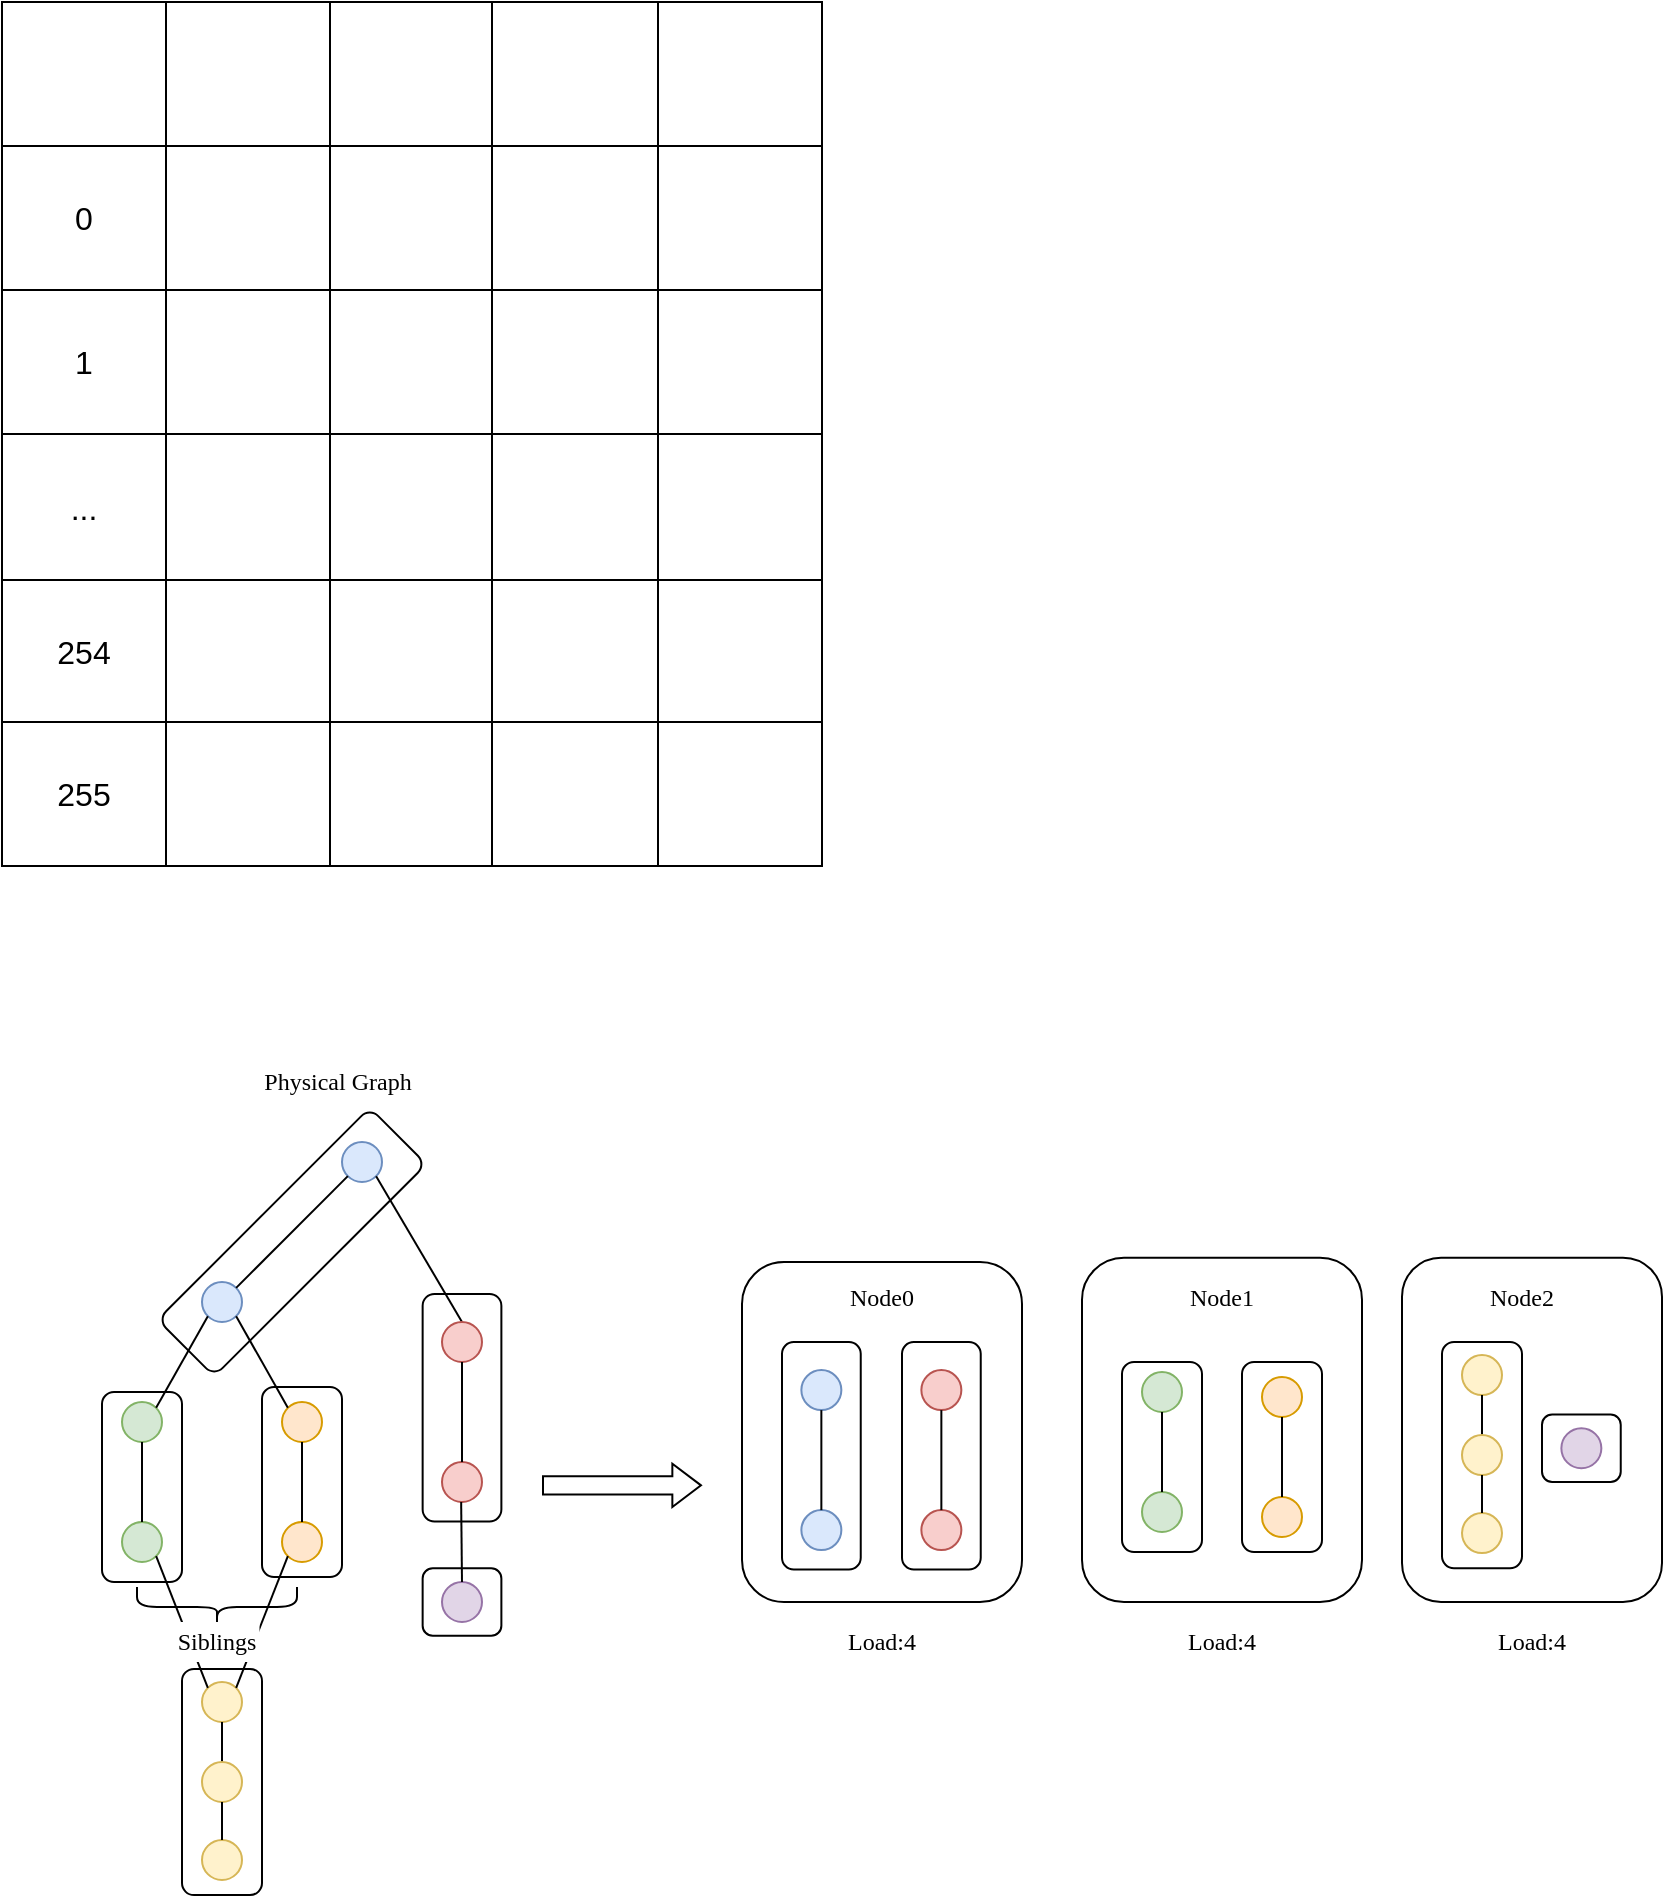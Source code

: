 <mxfile version="24.8.0">
  <diagram name="第 1 页" id="qmf8m7wfKg5UJTJKJN3y">
    <mxGraphModel dx="1195" dy="622" grid="1" gridSize="10" guides="1" tooltips="1" connect="1" arrows="1" fold="1" page="1" pageScale="1" pageWidth="827" pageHeight="1169" math="0" shadow="0">
      <root>
        <mxCell id="0" />
        <mxCell id="1" parent="0" />
        <mxCell id="dVnAxlk920_qLckwNKzv-1" value="" style="shape=table;startSize=0;container=1;collapsible=0;childLayout=tableLayout;fontSize=16;" parent="1" vertex="1">
          <mxGeometry x="140" y="230" width="410" height="432" as="geometry" />
        </mxCell>
        <mxCell id="dVnAxlk920_qLckwNKzv-44" style="shape=tableRow;horizontal=0;startSize=0;swimlaneHead=0;swimlaneBody=0;strokeColor=inherit;top=0;left=0;bottom=0;right=0;collapsible=0;dropTarget=0;fillColor=none;points=[[0,0.5],[1,0.5]];portConstraint=eastwest;fontSize=16;" parent="dVnAxlk920_qLckwNKzv-1" vertex="1">
          <mxGeometry width="410" height="72" as="geometry" />
        </mxCell>
        <mxCell id="dVnAxlk920_qLckwNKzv-45" style="shape=partialRectangle;html=1;whiteSpace=wrap;connectable=0;strokeColor=inherit;overflow=hidden;fillColor=none;top=0;left=0;bottom=0;right=0;pointerEvents=1;fontSize=16;" parent="dVnAxlk920_qLckwNKzv-44" vertex="1">
          <mxGeometry width="82" height="72" as="geometry">
            <mxRectangle width="82" height="72" as="alternateBounds" />
          </mxGeometry>
        </mxCell>
        <mxCell id="dVnAxlk920_qLckwNKzv-46" style="shape=partialRectangle;html=1;whiteSpace=wrap;connectable=0;strokeColor=inherit;overflow=hidden;fillColor=none;top=0;left=0;bottom=0;right=0;pointerEvents=1;fontSize=16;" parent="dVnAxlk920_qLckwNKzv-44" vertex="1">
          <mxGeometry x="82" width="82" height="72" as="geometry">
            <mxRectangle width="82" height="72" as="alternateBounds" />
          </mxGeometry>
        </mxCell>
        <mxCell id="dVnAxlk920_qLckwNKzv-47" style="shape=partialRectangle;html=1;whiteSpace=wrap;connectable=0;strokeColor=inherit;overflow=hidden;fillColor=none;top=0;left=0;bottom=0;right=0;pointerEvents=1;fontSize=16;" parent="dVnAxlk920_qLckwNKzv-44" vertex="1">
          <mxGeometry x="164" width="81" height="72" as="geometry">
            <mxRectangle width="81" height="72" as="alternateBounds" />
          </mxGeometry>
        </mxCell>
        <mxCell id="dVnAxlk920_qLckwNKzv-48" style="shape=partialRectangle;html=1;whiteSpace=wrap;connectable=0;strokeColor=inherit;overflow=hidden;fillColor=none;top=0;left=0;bottom=0;right=0;pointerEvents=1;fontSize=16;" parent="dVnAxlk920_qLckwNKzv-44" vertex="1">
          <mxGeometry x="245" width="83" height="72" as="geometry">
            <mxRectangle width="83" height="72" as="alternateBounds" />
          </mxGeometry>
        </mxCell>
        <mxCell id="dVnAxlk920_qLckwNKzv-49" style="shape=partialRectangle;html=1;whiteSpace=wrap;connectable=0;strokeColor=inherit;overflow=hidden;fillColor=none;top=0;left=0;bottom=0;right=0;pointerEvents=1;fontSize=16;" parent="dVnAxlk920_qLckwNKzv-44" vertex="1">
          <mxGeometry x="328" width="82" height="72" as="geometry">
            <mxRectangle width="82" height="72" as="alternateBounds" />
          </mxGeometry>
        </mxCell>
        <mxCell id="dVnAxlk920_qLckwNKzv-26" style="shape=tableRow;horizontal=0;startSize=0;swimlaneHead=0;swimlaneBody=0;strokeColor=inherit;top=0;left=0;bottom=0;right=0;collapsible=0;dropTarget=0;fillColor=none;points=[[0,0.5],[1,0.5]];portConstraint=eastwest;fontSize=16;" parent="dVnAxlk920_qLckwNKzv-1" vertex="1">
          <mxGeometry y="72" width="410" height="72" as="geometry" />
        </mxCell>
        <mxCell id="dVnAxlk920_qLckwNKzv-27" value="0" style="shape=partialRectangle;html=1;whiteSpace=wrap;connectable=0;strokeColor=inherit;overflow=hidden;fillColor=none;top=0;left=0;bottom=0;right=0;pointerEvents=1;fontSize=16;" parent="dVnAxlk920_qLckwNKzv-26" vertex="1">
          <mxGeometry width="82" height="72" as="geometry">
            <mxRectangle width="82" height="72" as="alternateBounds" />
          </mxGeometry>
        </mxCell>
        <mxCell id="dVnAxlk920_qLckwNKzv-34" style="shape=partialRectangle;html=1;whiteSpace=wrap;connectable=0;strokeColor=inherit;overflow=hidden;fillColor=none;top=0;left=0;bottom=0;right=0;pointerEvents=1;fontSize=16;" parent="dVnAxlk920_qLckwNKzv-26" vertex="1">
          <mxGeometry x="82" width="82" height="72" as="geometry">
            <mxRectangle width="82" height="72" as="alternateBounds" />
          </mxGeometry>
        </mxCell>
        <mxCell id="dVnAxlk920_qLckwNKzv-28" style="shape=partialRectangle;html=1;whiteSpace=wrap;connectable=0;strokeColor=inherit;overflow=hidden;fillColor=none;top=0;left=0;bottom=0;right=0;pointerEvents=1;fontSize=16;" parent="dVnAxlk920_qLckwNKzv-26" vertex="1">
          <mxGeometry x="164" width="81" height="72" as="geometry">
            <mxRectangle width="81" height="72" as="alternateBounds" />
          </mxGeometry>
        </mxCell>
        <mxCell id="dVnAxlk920_qLckwNKzv-29" style="shape=partialRectangle;html=1;whiteSpace=wrap;connectable=0;strokeColor=inherit;overflow=hidden;fillColor=none;top=0;left=0;bottom=0;right=0;pointerEvents=1;fontSize=16;" parent="dVnAxlk920_qLckwNKzv-26" vertex="1">
          <mxGeometry x="245" width="83" height="72" as="geometry">
            <mxRectangle width="83" height="72" as="alternateBounds" />
          </mxGeometry>
        </mxCell>
        <mxCell id="dVnAxlk920_qLckwNKzv-39" style="shape=partialRectangle;html=1;whiteSpace=wrap;connectable=0;strokeColor=inherit;overflow=hidden;fillColor=none;top=0;left=0;bottom=0;right=0;pointerEvents=1;fontSize=16;" parent="dVnAxlk920_qLckwNKzv-26" vertex="1">
          <mxGeometry x="328" width="82" height="72" as="geometry">
            <mxRectangle width="82" height="72" as="alternateBounds" />
          </mxGeometry>
        </mxCell>
        <mxCell id="dVnAxlk920_qLckwNKzv-14" value="" style="shape=tableRow;horizontal=0;startSize=0;swimlaneHead=0;swimlaneBody=0;strokeColor=inherit;top=0;left=0;bottom=0;right=0;collapsible=0;dropTarget=0;fillColor=none;points=[[0,0.5],[1,0.5]];portConstraint=eastwest;fontSize=16;" parent="dVnAxlk920_qLckwNKzv-1" vertex="1">
          <mxGeometry y="144" width="410" height="72" as="geometry" />
        </mxCell>
        <mxCell id="dVnAxlk920_qLckwNKzv-15" value="1" style="shape=partialRectangle;html=1;whiteSpace=wrap;connectable=0;strokeColor=inherit;overflow=hidden;fillColor=none;top=0;left=0;bottom=0;right=0;pointerEvents=1;fontSize=16;" parent="dVnAxlk920_qLckwNKzv-14" vertex="1">
          <mxGeometry width="82" height="72" as="geometry">
            <mxRectangle width="82" height="72" as="alternateBounds" />
          </mxGeometry>
        </mxCell>
        <mxCell id="dVnAxlk920_qLckwNKzv-35" style="shape=partialRectangle;html=1;whiteSpace=wrap;connectable=0;strokeColor=inherit;overflow=hidden;fillColor=none;top=0;left=0;bottom=0;right=0;pointerEvents=1;fontSize=16;" parent="dVnAxlk920_qLckwNKzv-14" vertex="1">
          <mxGeometry x="82" width="82" height="72" as="geometry">
            <mxRectangle width="82" height="72" as="alternateBounds" />
          </mxGeometry>
        </mxCell>
        <mxCell id="dVnAxlk920_qLckwNKzv-16" value="" style="shape=partialRectangle;html=1;whiteSpace=wrap;connectable=0;strokeColor=inherit;overflow=hidden;fillColor=none;top=0;left=0;bottom=0;right=0;pointerEvents=1;fontSize=16;" parent="dVnAxlk920_qLckwNKzv-14" vertex="1">
          <mxGeometry x="164" width="81" height="72" as="geometry">
            <mxRectangle width="81" height="72" as="alternateBounds" />
          </mxGeometry>
        </mxCell>
        <mxCell id="dVnAxlk920_qLckwNKzv-17" value="" style="shape=partialRectangle;html=1;whiteSpace=wrap;connectable=0;strokeColor=inherit;overflow=hidden;fillColor=none;top=0;left=0;bottom=0;right=0;pointerEvents=1;fontSize=16;" parent="dVnAxlk920_qLckwNKzv-14" vertex="1">
          <mxGeometry x="245" width="83" height="72" as="geometry">
            <mxRectangle width="83" height="72" as="alternateBounds" />
          </mxGeometry>
        </mxCell>
        <mxCell id="dVnAxlk920_qLckwNKzv-40" style="shape=partialRectangle;html=1;whiteSpace=wrap;connectable=0;strokeColor=inherit;overflow=hidden;fillColor=none;top=0;left=0;bottom=0;right=0;pointerEvents=1;fontSize=16;" parent="dVnAxlk920_qLckwNKzv-14" vertex="1">
          <mxGeometry x="328" width="82" height="72" as="geometry">
            <mxRectangle width="82" height="72" as="alternateBounds" />
          </mxGeometry>
        </mxCell>
        <mxCell id="dVnAxlk920_qLckwNKzv-2" value="" style="shape=tableRow;horizontal=0;startSize=0;swimlaneHead=0;swimlaneBody=0;strokeColor=inherit;top=0;left=0;bottom=0;right=0;collapsible=0;dropTarget=0;fillColor=none;points=[[0,0.5],[1,0.5]];portConstraint=eastwest;fontSize=16;" parent="dVnAxlk920_qLckwNKzv-1" vertex="1">
          <mxGeometry y="216" width="410" height="73" as="geometry" />
        </mxCell>
        <mxCell id="dVnAxlk920_qLckwNKzv-3" value="..." style="shape=partialRectangle;html=1;whiteSpace=wrap;connectable=0;strokeColor=inherit;overflow=hidden;fillColor=none;top=0;left=0;bottom=0;right=0;pointerEvents=1;fontSize=16;" parent="dVnAxlk920_qLckwNKzv-2" vertex="1">
          <mxGeometry width="82" height="73" as="geometry">
            <mxRectangle width="82" height="73" as="alternateBounds" />
          </mxGeometry>
        </mxCell>
        <mxCell id="dVnAxlk920_qLckwNKzv-36" style="shape=partialRectangle;html=1;whiteSpace=wrap;connectable=0;strokeColor=inherit;overflow=hidden;fillColor=none;top=0;left=0;bottom=0;right=0;pointerEvents=1;fontSize=16;" parent="dVnAxlk920_qLckwNKzv-2" vertex="1">
          <mxGeometry x="82" width="82" height="73" as="geometry">
            <mxRectangle width="82" height="73" as="alternateBounds" />
          </mxGeometry>
        </mxCell>
        <mxCell id="dVnAxlk920_qLckwNKzv-4" value="" style="shape=partialRectangle;html=1;whiteSpace=wrap;connectable=0;strokeColor=inherit;overflow=hidden;fillColor=none;top=0;left=0;bottom=0;right=0;pointerEvents=1;fontSize=16;" parent="dVnAxlk920_qLckwNKzv-2" vertex="1">
          <mxGeometry x="164" width="81" height="73" as="geometry">
            <mxRectangle width="81" height="73" as="alternateBounds" />
          </mxGeometry>
        </mxCell>
        <mxCell id="dVnAxlk920_qLckwNKzv-5" value="" style="shape=partialRectangle;html=1;whiteSpace=wrap;connectable=0;strokeColor=inherit;overflow=hidden;fillColor=none;top=0;left=0;bottom=0;right=0;pointerEvents=1;fontSize=16;" parent="dVnAxlk920_qLckwNKzv-2" vertex="1">
          <mxGeometry x="245" width="83" height="73" as="geometry">
            <mxRectangle width="83" height="73" as="alternateBounds" />
          </mxGeometry>
        </mxCell>
        <mxCell id="dVnAxlk920_qLckwNKzv-41" style="shape=partialRectangle;html=1;whiteSpace=wrap;connectable=0;strokeColor=inherit;overflow=hidden;fillColor=none;top=0;left=0;bottom=0;right=0;pointerEvents=1;fontSize=16;" parent="dVnAxlk920_qLckwNKzv-2" vertex="1">
          <mxGeometry x="328" width="82" height="73" as="geometry">
            <mxRectangle width="82" height="73" as="alternateBounds" />
          </mxGeometry>
        </mxCell>
        <mxCell id="dVnAxlk920_qLckwNKzv-6" value="" style="shape=tableRow;horizontal=0;startSize=0;swimlaneHead=0;swimlaneBody=0;strokeColor=inherit;top=0;left=0;bottom=0;right=0;collapsible=0;dropTarget=0;fillColor=none;points=[[0,0.5],[1,0.5]];portConstraint=eastwest;fontSize=16;" parent="dVnAxlk920_qLckwNKzv-1" vertex="1">
          <mxGeometry y="289" width="410" height="71" as="geometry" />
        </mxCell>
        <mxCell id="dVnAxlk920_qLckwNKzv-7" value="254" style="shape=partialRectangle;html=1;whiteSpace=wrap;connectable=0;strokeColor=inherit;overflow=hidden;fillColor=none;top=0;left=0;bottom=0;right=0;pointerEvents=1;fontSize=16;" parent="dVnAxlk920_qLckwNKzv-6" vertex="1">
          <mxGeometry width="82" height="71" as="geometry">
            <mxRectangle width="82" height="71" as="alternateBounds" />
          </mxGeometry>
        </mxCell>
        <mxCell id="dVnAxlk920_qLckwNKzv-37" style="shape=partialRectangle;html=1;whiteSpace=wrap;connectable=0;strokeColor=inherit;overflow=hidden;fillColor=none;top=0;left=0;bottom=0;right=0;pointerEvents=1;fontSize=16;" parent="dVnAxlk920_qLckwNKzv-6" vertex="1">
          <mxGeometry x="82" width="82" height="71" as="geometry">
            <mxRectangle width="82" height="71" as="alternateBounds" />
          </mxGeometry>
        </mxCell>
        <mxCell id="dVnAxlk920_qLckwNKzv-8" value="" style="shape=partialRectangle;html=1;whiteSpace=wrap;connectable=0;strokeColor=inherit;overflow=hidden;fillColor=none;top=0;left=0;bottom=0;right=0;pointerEvents=1;fontSize=16;" parent="dVnAxlk920_qLckwNKzv-6" vertex="1">
          <mxGeometry x="164" width="81" height="71" as="geometry">
            <mxRectangle width="81" height="71" as="alternateBounds" />
          </mxGeometry>
        </mxCell>
        <mxCell id="dVnAxlk920_qLckwNKzv-9" value="" style="shape=partialRectangle;html=1;whiteSpace=wrap;connectable=0;strokeColor=inherit;overflow=hidden;fillColor=none;top=0;left=0;bottom=0;right=0;pointerEvents=1;fontSize=16;" parent="dVnAxlk920_qLckwNKzv-6" vertex="1">
          <mxGeometry x="245" width="83" height="71" as="geometry">
            <mxRectangle width="83" height="71" as="alternateBounds" />
          </mxGeometry>
        </mxCell>
        <mxCell id="dVnAxlk920_qLckwNKzv-42" style="shape=partialRectangle;html=1;whiteSpace=wrap;connectable=0;strokeColor=inherit;overflow=hidden;fillColor=none;top=0;left=0;bottom=0;right=0;pointerEvents=1;fontSize=16;" parent="dVnAxlk920_qLckwNKzv-6" vertex="1">
          <mxGeometry x="328" width="82" height="71" as="geometry">
            <mxRectangle width="82" height="71" as="alternateBounds" />
          </mxGeometry>
        </mxCell>
        <mxCell id="dVnAxlk920_qLckwNKzv-10" value="" style="shape=tableRow;horizontal=0;startSize=0;swimlaneHead=0;swimlaneBody=0;strokeColor=inherit;top=0;left=0;bottom=0;right=0;collapsible=0;dropTarget=0;fillColor=none;points=[[0,0.5],[1,0.5]];portConstraint=eastwest;fontSize=16;" parent="dVnAxlk920_qLckwNKzv-1" vertex="1">
          <mxGeometry y="360" width="410" height="72" as="geometry" />
        </mxCell>
        <mxCell id="dVnAxlk920_qLckwNKzv-11" value="255" style="shape=partialRectangle;html=1;whiteSpace=wrap;connectable=0;strokeColor=inherit;overflow=hidden;fillColor=none;top=0;left=0;bottom=0;right=0;pointerEvents=1;fontSize=16;" parent="dVnAxlk920_qLckwNKzv-10" vertex="1">
          <mxGeometry width="82" height="72" as="geometry">
            <mxRectangle width="82" height="72" as="alternateBounds" />
          </mxGeometry>
        </mxCell>
        <mxCell id="dVnAxlk920_qLckwNKzv-38" style="shape=partialRectangle;html=1;whiteSpace=wrap;connectable=0;strokeColor=inherit;overflow=hidden;fillColor=none;top=0;left=0;bottom=0;right=0;pointerEvents=1;fontSize=16;" parent="dVnAxlk920_qLckwNKzv-10" vertex="1">
          <mxGeometry x="82" width="82" height="72" as="geometry">
            <mxRectangle width="82" height="72" as="alternateBounds" />
          </mxGeometry>
        </mxCell>
        <mxCell id="dVnAxlk920_qLckwNKzv-12" value="" style="shape=partialRectangle;html=1;whiteSpace=wrap;connectable=0;strokeColor=inherit;overflow=hidden;fillColor=none;top=0;left=0;bottom=0;right=0;pointerEvents=1;fontSize=16;" parent="dVnAxlk920_qLckwNKzv-10" vertex="1">
          <mxGeometry x="164" width="81" height="72" as="geometry">
            <mxRectangle width="81" height="72" as="alternateBounds" />
          </mxGeometry>
        </mxCell>
        <mxCell id="dVnAxlk920_qLckwNKzv-13" value="" style="shape=partialRectangle;html=1;whiteSpace=wrap;connectable=0;strokeColor=inherit;overflow=hidden;fillColor=none;top=0;left=0;bottom=0;right=0;pointerEvents=1;fontSize=16;" parent="dVnAxlk920_qLckwNKzv-10" vertex="1">
          <mxGeometry x="245" width="83" height="72" as="geometry">
            <mxRectangle width="83" height="72" as="alternateBounds" />
          </mxGeometry>
        </mxCell>
        <mxCell id="dVnAxlk920_qLckwNKzv-43" style="shape=partialRectangle;html=1;whiteSpace=wrap;connectable=0;strokeColor=inherit;overflow=hidden;fillColor=none;top=0;left=0;bottom=0;right=0;pointerEvents=1;fontSize=16;" parent="dVnAxlk920_qLckwNKzv-10" vertex="1">
          <mxGeometry x="328" width="82" height="72" as="geometry">
            <mxRectangle width="82" height="72" as="alternateBounds" />
          </mxGeometry>
        </mxCell>
        <mxCell id="LEAcJbliSVRdhs6wyu_d-33" value="&lt;font face=&quot;Verdana&quot;&gt;Physical Graph&lt;/font&gt;" style="text;html=1;align=center;verticalAlign=middle;whiteSpace=wrap;rounded=0;fillColor=default;" vertex="1" parent="1">
          <mxGeometry x="237.5" y="760" width="140" height="20" as="geometry" />
        </mxCell>
        <mxCell id="LEAcJbliSVRdhs6wyu_d-35" value="" style="rounded=1;whiteSpace=wrap;html=1;" vertex="1" parent="1">
          <mxGeometry x="510" y="860" width="140" height="170" as="geometry" />
        </mxCell>
        <mxCell id="LEAcJbliSVRdhs6wyu_d-36" value="&lt;font face=&quot;Verdana&quot;&gt;Node0&lt;/font&gt;" style="text;html=1;align=center;verticalAlign=middle;whiteSpace=wrap;rounded=0;fillColor=default;" vertex="1" parent="1">
          <mxGeometry x="545" y="867.82" width="70" height="20" as="geometry" />
        </mxCell>
        <mxCell id="LEAcJbliSVRdhs6wyu_d-37" value="&lt;font face=&quot;Verdana&quot;&gt;Load:4&lt;/font&gt;" style="text;html=1;align=center;verticalAlign=middle;whiteSpace=wrap;rounded=0;fillColor=default;" vertex="1" parent="1">
          <mxGeometry x="545" y="1040" width="70" height="20" as="geometry" />
        </mxCell>
        <mxCell id="LEAcJbliSVRdhs6wyu_d-38" value="" style="rounded=1;whiteSpace=wrap;html=1;" vertex="1" parent="1">
          <mxGeometry x="680" y="857.82" width="140" height="172.18" as="geometry" />
        </mxCell>
        <mxCell id="LEAcJbliSVRdhs6wyu_d-39" value="&lt;font face=&quot;Verdana&quot;&gt;Node1&lt;/font&gt;" style="text;html=1;align=center;verticalAlign=middle;whiteSpace=wrap;rounded=0;fillColor=default;" vertex="1" parent="1">
          <mxGeometry x="715" y="867.82" width="70" height="20" as="geometry" />
        </mxCell>
        <mxCell id="LEAcJbliSVRdhs6wyu_d-40" value="&lt;font face=&quot;Verdana&quot;&gt;Load:4&lt;/font&gt;" style="text;html=1;align=center;verticalAlign=middle;whiteSpace=wrap;rounded=0;fillColor=default;" vertex="1" parent="1">
          <mxGeometry x="715" y="1040" width="70" height="20" as="geometry" />
        </mxCell>
        <mxCell id="LEAcJbliSVRdhs6wyu_d-41" value="" style="rounded=1;whiteSpace=wrap;html=1;" vertex="1" parent="1">
          <mxGeometry x="840" y="857.82" width="130" height="172.18" as="geometry" />
        </mxCell>
        <mxCell id="LEAcJbliSVRdhs6wyu_d-42" value="&lt;font face=&quot;Verdana&quot;&gt;Node2&lt;/font&gt;" style="text;html=1;align=center;verticalAlign=middle;whiteSpace=wrap;rounded=0;fillColor=default;" vertex="1" parent="1">
          <mxGeometry x="865" y="867.82" width="70" height="20" as="geometry" />
        </mxCell>
        <mxCell id="LEAcJbliSVRdhs6wyu_d-43" value="&lt;font face=&quot;Verdana&quot;&gt;Load:4&lt;/font&gt;" style="text;html=1;align=center;verticalAlign=middle;whiteSpace=wrap;rounded=0;fillColor=default;" vertex="1" parent="1">
          <mxGeometry x="870" y="1040" width="70" height="20" as="geometry" />
        </mxCell>
        <mxCell id="LEAcJbliSVRdhs6wyu_d-58" value="" style="group" vertex="1" connectable="0" parent="1">
          <mxGeometry x="860" y="900" width="40" height="113.12" as="geometry" />
        </mxCell>
        <mxCell id="LEAcJbliSVRdhs6wyu_d-51" value="" style="rounded=1;whiteSpace=wrap;html=1;fillColor=none;rotation=90;" vertex="1" parent="LEAcJbliSVRdhs6wyu_d-58">
          <mxGeometry x="-36.56" y="36.56" width="113.12" height="40" as="geometry" />
        </mxCell>
        <mxCell id="LEAcJbliSVRdhs6wyu_d-52" value="" style="ellipse;whiteSpace=wrap;html=1;aspect=fixed;fillColor=#fff2cc;strokeColor=#d6b656;" vertex="1" parent="LEAcJbliSVRdhs6wyu_d-58">
          <mxGeometry x="10" y="6.56" width="20" height="20" as="geometry" />
        </mxCell>
        <mxCell id="LEAcJbliSVRdhs6wyu_d-53" value="" style="endArrow=none;html=1;rounded=0;entryX=0.5;entryY=1;entryDx=0;entryDy=0;" edge="1" parent="LEAcJbliSVRdhs6wyu_d-58" source="LEAcJbliSVRdhs6wyu_d-56" target="LEAcJbliSVRdhs6wyu_d-52">
          <mxGeometry width="50" height="50" relative="1" as="geometry">
            <mxPoint x="20" y="56.56" as="sourcePoint" />
            <mxPoint x="16" y="36.56" as="targetPoint" />
          </mxGeometry>
        </mxCell>
        <mxCell id="LEAcJbliSVRdhs6wyu_d-54" value="" style="ellipse;whiteSpace=wrap;html=1;aspect=fixed;fillColor=#fff2cc;strokeColor=#d6b656;" vertex="1" parent="LEAcJbliSVRdhs6wyu_d-58">
          <mxGeometry x="10" y="85.56" width="20" height="20" as="geometry" />
        </mxCell>
        <mxCell id="LEAcJbliSVRdhs6wyu_d-55" value="" style="endArrow=none;html=1;rounded=0;entryX=0.5;entryY=1;entryDx=0;entryDy=0;" edge="1" parent="LEAcJbliSVRdhs6wyu_d-58" target="LEAcJbliSVRdhs6wyu_d-56">
          <mxGeometry width="50" height="50" relative="1" as="geometry">
            <mxPoint x="20" y="56.56" as="sourcePoint" />
            <mxPoint x="20" y="26.56" as="targetPoint" />
          </mxGeometry>
        </mxCell>
        <mxCell id="LEAcJbliSVRdhs6wyu_d-56" value="" style="ellipse;whiteSpace=wrap;html=1;aspect=fixed;fillColor=#fff2cc;strokeColor=#d6b656;" vertex="1" parent="LEAcJbliSVRdhs6wyu_d-58">
          <mxGeometry x="10" y="46.56" width="20" height="20" as="geometry" />
        </mxCell>
        <mxCell id="LEAcJbliSVRdhs6wyu_d-57" value="" style="endArrow=none;html=1;rounded=0;entryX=0.5;entryY=1;entryDx=0;entryDy=0;exitX=0.5;exitY=0;exitDx=0;exitDy=0;" edge="1" parent="LEAcJbliSVRdhs6wyu_d-58" source="LEAcJbliSVRdhs6wyu_d-54" target="LEAcJbliSVRdhs6wyu_d-56">
          <mxGeometry width="50" height="50" relative="1" as="geometry">
            <mxPoint x="19.58" y="86.56" as="sourcePoint" />
            <mxPoint x="19.58" y="66.56" as="targetPoint" />
          </mxGeometry>
        </mxCell>
        <mxCell id="LEAcJbliSVRdhs6wyu_d-61" value="" style="group" vertex="1" connectable="0" parent="1">
          <mxGeometry x="910" y="936.25" width="39.37" height="33.75" as="geometry" />
        </mxCell>
        <mxCell id="LEAcJbliSVRdhs6wyu_d-59" value="" style="rounded=1;whiteSpace=wrap;html=1;fillColor=none;rotation=90;" vertex="1" parent="LEAcJbliSVRdhs6wyu_d-61">
          <mxGeometry x="2.81" y="-2.81" width="33.75" height="39.37" as="geometry" />
        </mxCell>
        <mxCell id="LEAcJbliSVRdhs6wyu_d-60" value="" style="ellipse;whiteSpace=wrap;html=1;aspect=fixed;fillColor=#e1d5e7;strokeColor=#9673a6;" vertex="1" parent="LEAcJbliSVRdhs6wyu_d-61">
          <mxGeometry x="9.68" y="6.87" width="20" height="20" as="geometry" />
        </mxCell>
        <mxCell id="LEAcJbliSVRdhs6wyu_d-66" value="" style="group" vertex="1" connectable="0" parent="1">
          <mxGeometry x="700" y="910" width="40" height="95" as="geometry" />
        </mxCell>
        <mxCell id="LEAcJbliSVRdhs6wyu_d-62" value="" style="rounded=1;whiteSpace=wrap;html=1;fillColor=none;rotation=90;" vertex="1" parent="LEAcJbliSVRdhs6wyu_d-66">
          <mxGeometry x="-27.5" y="27.5" width="95" height="40" as="geometry" />
        </mxCell>
        <mxCell id="LEAcJbliSVRdhs6wyu_d-63" value="" style="ellipse;whiteSpace=wrap;html=1;aspect=fixed;fillColor=#d5e8d4;strokeColor=#82b366;" vertex="1" parent="LEAcJbliSVRdhs6wyu_d-66">
          <mxGeometry x="10" y="5" width="20" height="20" as="geometry" />
        </mxCell>
        <mxCell id="LEAcJbliSVRdhs6wyu_d-64" value="" style="ellipse;whiteSpace=wrap;html=1;aspect=fixed;fillColor=#d5e8d4;strokeColor=#82b366;" vertex="1" parent="LEAcJbliSVRdhs6wyu_d-66">
          <mxGeometry x="10" y="65" width="20" height="20" as="geometry" />
        </mxCell>
        <mxCell id="LEAcJbliSVRdhs6wyu_d-65" value="" style="endArrow=none;html=1;rounded=0;exitX=0.5;exitY=0;exitDx=0;exitDy=0;entryX=0.5;entryY=1;entryDx=0;entryDy=0;" edge="1" parent="LEAcJbliSVRdhs6wyu_d-66" source="LEAcJbliSVRdhs6wyu_d-64" target="LEAcJbliSVRdhs6wyu_d-63">
          <mxGeometry width="50" height="50" relative="1" as="geometry">
            <mxPoint x="-20" y="81" as="sourcePoint" />
            <mxPoint x="6" y="35" as="targetPoint" />
          </mxGeometry>
        </mxCell>
        <mxCell id="LEAcJbliSVRdhs6wyu_d-71" value="" style="group" vertex="1" connectable="0" parent="1">
          <mxGeometry x="760" y="910" width="40" height="95" as="geometry" />
        </mxCell>
        <mxCell id="LEAcJbliSVRdhs6wyu_d-67" value="" style="rounded=1;whiteSpace=wrap;html=1;fillColor=none;rotation=90;" vertex="1" parent="LEAcJbliSVRdhs6wyu_d-71">
          <mxGeometry x="-27.5" y="27.5" width="95" height="40" as="geometry" />
        </mxCell>
        <mxCell id="LEAcJbliSVRdhs6wyu_d-68" value="" style="ellipse;whiteSpace=wrap;html=1;aspect=fixed;fillColor=#ffe6cc;strokeColor=#d79b00;" vertex="1" parent="LEAcJbliSVRdhs6wyu_d-71">
          <mxGeometry x="10" y="7.5" width="20" height="20" as="geometry" />
        </mxCell>
        <mxCell id="LEAcJbliSVRdhs6wyu_d-69" value="" style="ellipse;whiteSpace=wrap;html=1;aspect=fixed;fillColor=#ffe6cc;strokeColor=#d79b00;" vertex="1" parent="LEAcJbliSVRdhs6wyu_d-71">
          <mxGeometry x="10" y="67.5" width="20" height="20" as="geometry" />
        </mxCell>
        <mxCell id="LEAcJbliSVRdhs6wyu_d-70" value="" style="endArrow=none;html=1;rounded=0;exitX=0.5;exitY=0;exitDx=0;exitDy=0;entryX=0.5;entryY=1;entryDx=0;entryDy=0;" edge="1" parent="LEAcJbliSVRdhs6wyu_d-71" source="LEAcJbliSVRdhs6wyu_d-69" target="LEAcJbliSVRdhs6wyu_d-68">
          <mxGeometry width="50" height="50" relative="1" as="geometry">
            <mxPoint x="19.58" y="67.5" as="sourcePoint" />
            <mxPoint x="19.58" y="27.5" as="targetPoint" />
          </mxGeometry>
        </mxCell>
        <mxCell id="LEAcJbliSVRdhs6wyu_d-76" value="" style="group" vertex="1" connectable="0" parent="1">
          <mxGeometry x="590" y="900.0" width="39.37" height="113.75" as="geometry" />
        </mxCell>
        <mxCell id="LEAcJbliSVRdhs6wyu_d-72" value="" style="ellipse;whiteSpace=wrap;html=1;aspect=fixed;fillColor=#f8cecc;strokeColor=#b85450;" vertex="1" parent="LEAcJbliSVRdhs6wyu_d-76">
          <mxGeometry x="9.68" y="14.06" width="20" height="20" as="geometry" />
        </mxCell>
        <mxCell id="LEAcJbliSVRdhs6wyu_d-73" value="" style="ellipse;whiteSpace=wrap;html=1;aspect=fixed;fillColor=#f8cecc;strokeColor=#b85450;" vertex="1" parent="LEAcJbliSVRdhs6wyu_d-76">
          <mxGeometry x="9.68" y="84.06" width="20" height="20" as="geometry" />
        </mxCell>
        <mxCell id="LEAcJbliSVRdhs6wyu_d-74" value="" style="endArrow=none;html=1;rounded=0;exitX=0.5;exitY=0;exitDx=0;exitDy=0;" edge="1" parent="LEAcJbliSVRdhs6wyu_d-76" source="LEAcJbliSVRdhs6wyu_d-73">
          <mxGeometry width="50" height="50" relative="1" as="geometry">
            <mxPoint x="62.68" y="97.06" as="sourcePoint" />
            <mxPoint x="19.68" y="34.06" as="targetPoint" />
          </mxGeometry>
        </mxCell>
        <mxCell id="LEAcJbliSVRdhs6wyu_d-75" value="" style="rounded=1;whiteSpace=wrap;html=1;fillColor=none;rotation=90;" vertex="1" parent="LEAcJbliSVRdhs6wyu_d-76">
          <mxGeometry x="-37.19" y="37.19" width="113.75" height="39.37" as="geometry" />
        </mxCell>
        <mxCell id="LEAcJbliSVRdhs6wyu_d-86" value="" style="group" vertex="1" connectable="0" parent="1">
          <mxGeometry x="530" y="900" width="39.37" height="113.75" as="geometry" />
        </mxCell>
        <mxCell id="LEAcJbliSVRdhs6wyu_d-85" value="" style="rounded=1;whiteSpace=wrap;html=1;fillColor=none;rotation=90;" vertex="1" parent="LEAcJbliSVRdhs6wyu_d-86">
          <mxGeometry x="-37.19" y="37.19" width="113.75" height="39.37" as="geometry" />
        </mxCell>
        <mxCell id="LEAcJbliSVRdhs6wyu_d-82" value="" style="ellipse;whiteSpace=wrap;html=1;aspect=fixed;fillColor=#dae8fc;strokeColor=#6c8ebf;" vertex="1" parent="LEAcJbliSVRdhs6wyu_d-86">
          <mxGeometry x="9.68" y="14.06" width="20" height="20" as="geometry" />
        </mxCell>
        <mxCell id="LEAcJbliSVRdhs6wyu_d-83" value="" style="ellipse;whiteSpace=wrap;html=1;aspect=fixed;fillColor=#dae8fc;strokeColor=#6c8ebf;" vertex="1" parent="LEAcJbliSVRdhs6wyu_d-86">
          <mxGeometry x="9.68" y="84.06" width="20" height="20" as="geometry" />
        </mxCell>
        <mxCell id="LEAcJbliSVRdhs6wyu_d-84" value="" style="endArrow=none;html=1;rounded=0;exitX=0.5;exitY=0;exitDx=0;exitDy=0;" edge="1" parent="LEAcJbliSVRdhs6wyu_d-86" source="LEAcJbliSVRdhs6wyu_d-83">
          <mxGeometry width="50" height="50" relative="1" as="geometry">
            <mxPoint x="62.68" y="97.06" as="sourcePoint" />
            <mxPoint x="19.68" y="34.06" as="targetPoint" />
          </mxGeometry>
        </mxCell>
        <mxCell id="LEAcJbliSVRdhs6wyu_d-87" value="" style="shape=flexArrow;endArrow=classic;html=1;rounded=0;width=9.167;endSize=4.442;endWidth=11.528;" edge="1" parent="1">
          <mxGeometry width="50" height="50" relative="1" as="geometry">
            <mxPoint x="410" y="971.67" as="sourcePoint" />
            <mxPoint x="490" y="971.67" as="targetPoint" />
          </mxGeometry>
        </mxCell>
        <mxCell id="LEAcJbliSVRdhs6wyu_d-88" value="" style="group" vertex="1" connectable="0" parent="1">
          <mxGeometry x="190" y="782.825" width="199.69" height="393.735" as="geometry" />
        </mxCell>
        <mxCell id="LEAcJbliSVRdhs6wyu_d-18" value="" style="rounded=1;whiteSpace=wrap;html=1;fillColor=none;rotation=90;" vertex="1" parent="LEAcJbliSVRdhs6wyu_d-88">
          <mxGeometry x="52.5" y="167.175" width="95" height="40" as="geometry" />
        </mxCell>
        <mxCell id="LEAcJbliSVRdhs6wyu_d-16" value="" style="rounded=1;whiteSpace=wrap;html=1;fillColor=none;rotation=90;" vertex="1" parent="LEAcJbliSVRdhs6wyu_d-88">
          <mxGeometry x="-27.5" y="169.675" width="95" height="40" as="geometry" />
        </mxCell>
        <mxCell id="LEAcJbliSVRdhs6wyu_d-32" value="" style="rounded=1;whiteSpace=wrap;html=1;fillColor=none;rotation=90;" vertex="1" parent="LEAcJbliSVRdhs6wyu_d-88">
          <mxGeometry x="163.13" y="227.495" width="33.75" height="39.37" as="geometry" />
        </mxCell>
        <mxCell id="LEAcJbliSVRdhs6wyu_d-28" value="" style="rounded=1;whiteSpace=wrap;html=1;fillColor=none;rotation=90;" vertex="1" parent="LEAcJbliSVRdhs6wyu_d-88">
          <mxGeometry x="3.44" y="317.175" width="113.12" height="40" as="geometry" />
        </mxCell>
        <mxCell id="LHpBmARA8mhgAHbVRTis-1" value="" style="ellipse;whiteSpace=wrap;html=1;aspect=fixed;fillColor=#dae8fc;strokeColor=#6c8ebf;" parent="LEAcJbliSVRdhs6wyu_d-88" vertex="1">
          <mxGeometry x="120" y="17.175" width="20" height="20" as="geometry" />
        </mxCell>
        <mxCell id="LHpBmARA8mhgAHbVRTis-2" value="" style="ellipse;whiteSpace=wrap;html=1;aspect=fixed;fillColor=#dae8fc;strokeColor=#6c8ebf;" parent="LEAcJbliSVRdhs6wyu_d-88" vertex="1">
          <mxGeometry x="50" y="87.175" width="20" height="20" as="geometry" />
        </mxCell>
        <mxCell id="LHpBmARA8mhgAHbVRTis-3" value="" style="ellipse;whiteSpace=wrap;html=1;aspect=fixed;fillColor=#d5e8d4;strokeColor=#82b366;" parent="LEAcJbliSVRdhs6wyu_d-88" vertex="1">
          <mxGeometry x="10" y="147.175" width="20" height="20" as="geometry" />
        </mxCell>
        <mxCell id="LHpBmARA8mhgAHbVRTis-4" value="" style="ellipse;whiteSpace=wrap;html=1;aspect=fixed;fillColor=#d5e8d4;strokeColor=#82b366;" parent="LEAcJbliSVRdhs6wyu_d-88" vertex="1">
          <mxGeometry x="10" y="207.175" width="20" height="20" as="geometry" />
        </mxCell>
        <mxCell id="LHpBmARA8mhgAHbVRTis-5" value="" style="ellipse;whiteSpace=wrap;html=1;aspect=fixed;fillColor=#ffe6cc;strokeColor=#d79b00;" parent="LEAcJbliSVRdhs6wyu_d-88" vertex="1">
          <mxGeometry x="90" y="147.175" width="20" height="20" as="geometry" />
        </mxCell>
        <mxCell id="LHpBmARA8mhgAHbVRTis-6" value="" style="ellipse;whiteSpace=wrap;html=1;aspect=fixed;fillColor=#ffe6cc;strokeColor=#d79b00;" parent="LEAcJbliSVRdhs6wyu_d-88" vertex="1">
          <mxGeometry x="90" y="207.175" width="20" height="20" as="geometry" />
        </mxCell>
        <mxCell id="LHpBmARA8mhgAHbVRTis-8" value="" style="endArrow=none;html=1;rounded=0;exitX=1;exitY=0;exitDx=0;exitDy=0;entryX=0;entryY=1;entryDx=0;entryDy=0;" parent="LEAcJbliSVRdhs6wyu_d-88" source="LHpBmARA8mhgAHbVRTis-2" edge="1" target="LHpBmARA8mhgAHbVRTis-1">
          <mxGeometry width="50" height="50" relative="1" as="geometry">
            <mxPoint x="70" y="87.175" as="sourcePoint" />
            <mxPoint x="120" y="37.175" as="targetPoint" />
          </mxGeometry>
        </mxCell>
        <mxCell id="LEAcJbliSVRdhs6wyu_d-1" value="" style="endArrow=none;html=1;rounded=0;exitX=1;exitY=0;exitDx=0;exitDy=0;entryX=0;entryY=1;entryDx=0;entryDy=0;" edge="1" parent="LEAcJbliSVRdhs6wyu_d-88" source="LHpBmARA8mhgAHbVRTis-3" target="LHpBmARA8mhgAHbVRTis-2">
          <mxGeometry width="50" height="50" relative="1" as="geometry">
            <mxPoint x="-26" y="153.175" as="sourcePoint" />
            <mxPoint x="30" y="107.175" as="targetPoint" />
          </mxGeometry>
        </mxCell>
        <mxCell id="LEAcJbliSVRdhs6wyu_d-2" value="" style="endArrow=none;html=1;rounded=0;exitX=0;exitY=0;exitDx=0;exitDy=0;entryX=1;entryY=1;entryDx=0;entryDy=0;" edge="1" parent="LEAcJbliSVRdhs6wyu_d-88" source="LHpBmARA8mhgAHbVRTis-5" target="LHpBmARA8mhgAHbVRTis-2">
          <mxGeometry width="50" height="50" relative="1" as="geometry">
            <mxPoint x="37" y="160.175" as="sourcePoint" />
            <mxPoint x="63" y="114.175" as="targetPoint" />
          </mxGeometry>
        </mxCell>
        <mxCell id="LEAcJbliSVRdhs6wyu_d-3" value="" style="endArrow=none;html=1;rounded=0;exitX=0.5;exitY=0;exitDx=0;exitDy=0;entryX=0.5;entryY=1;entryDx=0;entryDy=0;" edge="1" parent="LEAcJbliSVRdhs6wyu_d-88" source="LHpBmARA8mhgAHbVRTis-4" target="LHpBmARA8mhgAHbVRTis-3">
          <mxGeometry width="50" height="50" relative="1" as="geometry">
            <mxPoint x="-20" y="223.175" as="sourcePoint" />
            <mxPoint x="6" y="177.175" as="targetPoint" />
          </mxGeometry>
        </mxCell>
        <mxCell id="LEAcJbliSVRdhs6wyu_d-4" value="" style="endArrow=none;html=1;rounded=0;exitX=0.5;exitY=0;exitDx=0;exitDy=0;entryX=0.5;entryY=1;entryDx=0;entryDy=0;" edge="1" parent="LEAcJbliSVRdhs6wyu_d-88" source="LHpBmARA8mhgAHbVRTis-6" target="LHpBmARA8mhgAHbVRTis-5">
          <mxGeometry width="50" height="50" relative="1" as="geometry">
            <mxPoint x="99.58" y="207.175" as="sourcePoint" />
            <mxPoint x="99.58" y="167.175" as="targetPoint" />
          </mxGeometry>
        </mxCell>
        <mxCell id="LEAcJbliSVRdhs6wyu_d-5" value="" style="endArrow=none;html=1;rounded=0;exitX=0.5;exitY=0;exitDx=0;exitDy=0;entryX=1;entryY=1;entryDx=0;entryDy=0;" edge="1" parent="LEAcJbliSVRdhs6wyu_d-88" source="LEAcJbliSVRdhs6wyu_d-6" target="LHpBmARA8mhgAHbVRTis-1">
          <mxGeometry width="50" height="50" relative="1" as="geometry">
            <mxPoint x="178" y="93.175" as="sourcePoint" />
            <mxPoint x="234" y="47.175" as="targetPoint" />
          </mxGeometry>
        </mxCell>
        <mxCell id="LEAcJbliSVRdhs6wyu_d-6" value="" style="ellipse;whiteSpace=wrap;html=1;aspect=fixed;fillColor=#f8cecc;strokeColor=#b85450;" vertex="1" parent="LEAcJbliSVRdhs6wyu_d-88">
          <mxGeometry x="170" y="107.175" width="20" height="20" as="geometry" />
        </mxCell>
        <mxCell id="LEAcJbliSVRdhs6wyu_d-7" value="" style="ellipse;whiteSpace=wrap;html=1;aspect=fixed;fillColor=#f8cecc;strokeColor=#b85450;" vertex="1" parent="LEAcJbliSVRdhs6wyu_d-88">
          <mxGeometry x="170" y="177.175" width="20" height="20" as="geometry" />
        </mxCell>
        <mxCell id="LEAcJbliSVRdhs6wyu_d-8" value="" style="ellipse;whiteSpace=wrap;html=1;aspect=fixed;fillColor=#e1d5e7;strokeColor=#9673a6;" vertex="1" parent="LEAcJbliSVRdhs6wyu_d-88">
          <mxGeometry x="170" y="237.175" width="20" height="20" as="geometry" />
        </mxCell>
        <mxCell id="LEAcJbliSVRdhs6wyu_d-9" value="" style="endArrow=none;html=1;rounded=0;exitX=0.5;exitY=0;exitDx=0;exitDy=0;" edge="1" parent="LEAcJbliSVRdhs6wyu_d-88" source="LEAcJbliSVRdhs6wyu_d-7">
          <mxGeometry width="50" height="50" relative="1" as="geometry">
            <mxPoint x="223" y="190.175" as="sourcePoint" />
            <mxPoint x="180" y="127.175" as="targetPoint" />
          </mxGeometry>
        </mxCell>
        <mxCell id="LEAcJbliSVRdhs6wyu_d-10" value="" style="endArrow=none;html=1;rounded=0;" edge="1" parent="LEAcJbliSVRdhs6wyu_d-88">
          <mxGeometry width="50" height="50" relative="1" as="geometry">
            <mxPoint x="180" y="237.175" as="sourcePoint" />
            <mxPoint x="179.58" y="197.175" as="targetPoint" />
          </mxGeometry>
        </mxCell>
        <mxCell id="LEAcJbliSVRdhs6wyu_d-11" value="" style="ellipse;whiteSpace=wrap;html=1;aspect=fixed;fillColor=#fff2cc;strokeColor=#d6b656;" vertex="1" parent="LEAcJbliSVRdhs6wyu_d-88">
          <mxGeometry x="50" y="287.175" width="20" height="20" as="geometry" />
        </mxCell>
        <mxCell id="LEAcJbliSVRdhs6wyu_d-12" value="" style="endArrow=none;html=1;rounded=0;entryX=1;entryY=1;entryDx=0;entryDy=0;exitX=0;exitY=0;exitDx=0;exitDy=0;" edge="1" parent="LEAcJbliSVRdhs6wyu_d-88" source="LEAcJbliSVRdhs6wyu_d-11" target="LHpBmARA8mhgAHbVRTis-4">
          <mxGeometry width="50" height="50" relative="1" as="geometry">
            <mxPoint x="30.42" y="277.175" as="sourcePoint" />
            <mxPoint x="30.0" y="237.175" as="targetPoint" />
          </mxGeometry>
        </mxCell>
        <mxCell id="LEAcJbliSVRdhs6wyu_d-13" value="" style="endArrow=none;html=1;rounded=0;entryX=0;entryY=1;entryDx=0;entryDy=0;exitX=1;exitY=0;exitDx=0;exitDy=0;" edge="1" parent="LEAcJbliSVRdhs6wyu_d-88" source="LEAcJbliSVRdhs6wyu_d-11" target="LHpBmARA8mhgAHbVRTis-6">
          <mxGeometry width="50" height="50" relative="1" as="geometry">
            <mxPoint x="120" y="307.175" as="sourcePoint" />
            <mxPoint x="94" y="241.175" as="targetPoint" />
          </mxGeometry>
        </mxCell>
        <mxCell id="LEAcJbliSVRdhs6wyu_d-14" value="" style="endArrow=none;html=1;rounded=0;entryX=0.5;entryY=1;entryDx=0;entryDy=0;" edge="1" parent="LEAcJbliSVRdhs6wyu_d-88" source="LEAcJbliSVRdhs6wyu_d-15" target="LEAcJbliSVRdhs6wyu_d-11">
          <mxGeometry width="50" height="50" relative="1" as="geometry">
            <mxPoint x="60" y="337.175" as="sourcePoint" />
            <mxPoint x="56" y="317.175" as="targetPoint" />
          </mxGeometry>
        </mxCell>
        <mxCell id="LEAcJbliSVRdhs6wyu_d-20" value="" style="shape=curlyBracket;whiteSpace=wrap;html=1;rounded=1;flipH=1;labelPosition=right;verticalLabelPosition=middle;align=left;verticalAlign=middle;rotation=90;" vertex="1" parent="LEAcJbliSVRdhs6wyu_d-88">
          <mxGeometry x="47.5" y="209.675" width="20" height="80" as="geometry" />
        </mxCell>
        <mxCell id="LEAcJbliSVRdhs6wyu_d-21" value="&lt;font face=&quot;Verdana&quot;&gt;Siblings&lt;/font&gt;" style="text;html=1;align=center;verticalAlign=middle;whiteSpace=wrap;rounded=0;fillColor=default;" vertex="1" parent="LEAcJbliSVRdhs6wyu_d-88">
          <mxGeometry x="36.25" y="257.175" width="42.5" height="20" as="geometry" />
        </mxCell>
        <mxCell id="LEAcJbliSVRdhs6wyu_d-26" value="" style="rounded=1;whiteSpace=wrap;html=1;fillColor=none;rotation=-225;" vertex="1" parent="LEAcJbliSVRdhs6wyu_d-88">
          <mxGeometry x="20" y="47.175" width="150" height="40" as="geometry" />
        </mxCell>
        <mxCell id="LEAcJbliSVRdhs6wyu_d-27" value="" style="rounded=1;whiteSpace=wrap;html=1;fillColor=none;rotation=90;" vertex="1" parent="LEAcJbliSVRdhs6wyu_d-88">
          <mxGeometry x="123.13" y="130.305" width="113.75" height="39.37" as="geometry" />
        </mxCell>
        <mxCell id="LEAcJbliSVRdhs6wyu_d-29" value="" style="ellipse;whiteSpace=wrap;html=1;aspect=fixed;fillColor=#fff2cc;strokeColor=#d6b656;" vertex="1" parent="LEAcJbliSVRdhs6wyu_d-88">
          <mxGeometry x="50" y="366.175" width="20" height="20" as="geometry" />
        </mxCell>
        <mxCell id="LEAcJbliSVRdhs6wyu_d-30" value="" style="endArrow=none;html=1;rounded=0;entryX=0.5;entryY=1;entryDx=0;entryDy=0;" edge="1" parent="LEAcJbliSVRdhs6wyu_d-88" target="LEAcJbliSVRdhs6wyu_d-15">
          <mxGeometry width="50" height="50" relative="1" as="geometry">
            <mxPoint x="60" y="337.175" as="sourcePoint" />
            <mxPoint x="60" y="307.175" as="targetPoint" />
          </mxGeometry>
        </mxCell>
        <mxCell id="LEAcJbliSVRdhs6wyu_d-15" value="" style="ellipse;whiteSpace=wrap;html=1;aspect=fixed;fillColor=#fff2cc;strokeColor=#d6b656;" vertex="1" parent="LEAcJbliSVRdhs6wyu_d-88">
          <mxGeometry x="50" y="327.175" width="20" height="20" as="geometry" />
        </mxCell>
        <mxCell id="LEAcJbliSVRdhs6wyu_d-31" value="" style="endArrow=none;html=1;rounded=0;entryX=0.5;entryY=1;entryDx=0;entryDy=0;exitX=0.5;exitY=0;exitDx=0;exitDy=0;" edge="1" parent="LEAcJbliSVRdhs6wyu_d-88" source="LEAcJbliSVRdhs6wyu_d-29" target="LEAcJbliSVRdhs6wyu_d-15">
          <mxGeometry width="50" height="50" relative="1" as="geometry">
            <mxPoint x="59.58" y="367.175" as="sourcePoint" />
            <mxPoint x="59.58" y="347.175" as="targetPoint" />
          </mxGeometry>
        </mxCell>
      </root>
    </mxGraphModel>
  </diagram>
</mxfile>
